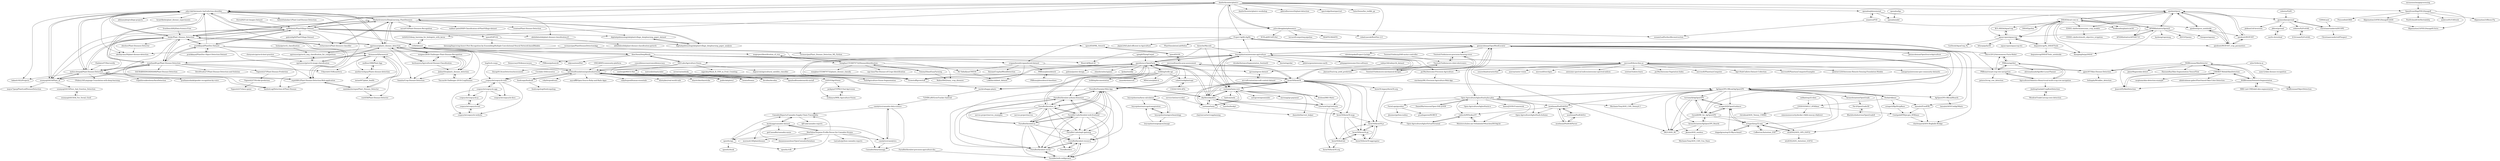 digraph G {
"danforthcenter/plantcv" -> "p2irc/deepplantphenomics"
"danforthcenter/plantcv" -> "danforthcenter/plantcv-workshop"
"danforthcenter/plantcv" -> "totti0223/deep_learning_for_biologists_with_keras"
"danforthcenter/plantcv" -> "Project-AgML/AgML"
"danforthcenter/plantcv" -> "OpenDroneMap/FIELDimageR"
"danforthcenter/plantcv" -> "robail-yasrab/RootNav-2.0"
"danforthcenter/plantcv" -> "johri-lab/Automatic-leaf-infection-identifier"
"danforthcenter/plantcv" -> "MarkoArsenovic/DeepLearning_PlantDiseases"
"danforthcenter/plantcv" -> "openalea/phenomenal"
"danforthcenter/plantcv" -> "drolsen/DRO-Matic" ["e"=1]
"danforthcenter/plantcv" -> "gabrielburnworth/plant-detection"
"danforthcenter/plantcv" -> "spMohanty/PlantVillage-Dataset"
"danforthcenter/plantcv" -> "spectralpython/spectral" ["e"=1]
"danforthcenter/plantcv" -> "GatorSense/hsi_toolkit_py" ["e"=1]
"danforthcenter/plantcv" -> "ajwdewit/pcse"
"publiclab/plots2" -> "openfoodfoundation/openfoodnetwork" ["e"=1]
"FarmBot/Farmbot-Web-App" -> "FarmBot/farmbot-arduino-firmware"
"FarmBot/Farmbot-Web-App" -> "FarmBot/farmbot_os"
"FarmBot/Farmbot-Web-App" -> "FarmBot-Labs/farmbot-web-frontend"
"FarmBot/Farmbot-Web-App" -> "FarmBot/farmbot-js"
"FarmBot/Farmbot-Web-App" -> "FarmBot-Labs/mqtt-gateway"
"FarmBot/Farmbot-Web-App" -> "openfarmcc/OpenFarm"
"FarmBot/Farmbot-Web-App" -> "FarmBot/farmbot-serial"
"FarmBot/Farmbot-Web-App" -> "FarmBot/farmbot-resource"
"FarmBot/farmbot_os" -> "FarmBot/farmbot-arduino-firmware"
"FarmBot/farmbot_os" -> "FarmBot/Farmbot-Web-App"
"FarmBot/farmbot_os" -> "FarmBot/farmbot-js"
"FarmBot/farmbot_os" -> "FarmBot-Labs/farmbot-web-frontend"
"FarmBot/farmbot_os" -> "FarmBot-Labs/mqtt-gateway"
"FarmBot/farmbot_os" -> "openfarmcc/OpenFarm"
"FarmBot/farmbot_os" -> "nerves-project/nerves_examples" ["e"=1]
"FarmBot/farmbot_os" -> "FarmBot/farmbot-serial"
"FarmBot/farmbot_os" -> "FarmBot/farmbot-resource"
"FarmBot/farmbot_os" -> "nerves-project/nerves" ["e"=1]
"treflehq/trefle-api" -> "treflehq/documentation"
"treflehq/trefle-api" -> "zmasek/shamrock"
"treflehq/trefle-api" -> "sckott/usdaplantsapi"
"treflehq/trefle-api" -> "morkro/happy-plants"
"treflehq/trefle-api" -> "openfarmcc/OpenFarm"
"treflehq/trefle-api" -> "MDeLuise/plant-it" ["e"=1]
"treflehq/trefle-api" -> "Growstuff/growstuff"
"CHEREF-Mehdi/SkinDetection" -> "Jeanvit/PySkinDetection"
"CHEREF-Mehdi/SkinDetection" -> "WillBrennan/SemanticSegmentation"
"CHEREF-Mehdi/SkinDetection" -> "WillBrennan/SkinDetector"
"CHEREF-Mehdi/SkinDetection" -> "mrgloom/skin-detection-example"
"CHEREF-Mehdi/SkinDetection" -> "abdelrahman-gaber/Pixel-based-Skin-Color-Detection"
"micasense/imageprocessing" -> "OpenDroneMap/FIELDimageR" ["e"=1]
"ONEARMY/community-platform" -> "openfoodfoundation/openfoodnetwork" ["e"=1]
"johri-lab/Automatic-leaf-infection-identifier" -> "imskr/Plant_Disease_Detection"
"johri-lab/Automatic-leaf-infection-identifier" -> "MarkoArsenovic/DeepLearning_PlantDiseases"
"johri-lab/Automatic-leaf-infection-identifier" -> "manthan89-py/Plant-Disease-Detection"
"johri-lab/Automatic-leaf-infection-identifier" -> "mehra-deepak/Plant-Disease-Detection"
"johri-lab/Automatic-leaf-infection-identifier" -> "soumyajit4419/Plant_AI"
"johri-lab/Automatic-leaf-infection-identifier" -> "spytensor/plants_disease_detection"
"johri-lab/Automatic-leaf-infection-identifier" -> "viritaromero/Plant-diseases-classifier"
"johri-lab/Automatic-leaf-infection-identifier" -> "Aakash1822/Projects"
"johri-lab/Automatic-leaf-infection-identifier" -> "spMohanty/PlantVillage-Dataset"
"johri-lab/Automatic-leaf-infection-identifier" -> "abhinavjdwij/college-projects"
"johri-lab/Automatic-leaf-infection-identifier" -> "IsraelAbebe/plant_disease_experiments"
"johri-lab/Automatic-leaf-infection-identifier" -> "arpit0891/Plant-Disease-Detection-Web-application"
"johri-lab/Automatic-leaf-infection-identifier" -> "akshayrana30/plant-disease-detection"
"johri-lab/Automatic-leaf-infection-identifier" -> "abdullahselek/plant-disease-classification-tf"
"johri-lab/Automatic-leaf-infection-identifier" -> "AshishSalaskar1/Plant-Leaf-Disease-Detection"
"frontbenchHQ/Data-Science-Free" -> "imskr/Plant_Disease_Detection" ["e"=1]
"FarmBot/farmbot-arduino-firmware" -> "FarmBot/farmbot_os"
"FarmBot/farmbot-arduino-firmware" -> "FarmBot/Farmbot-Web-App"
"FarmBot/farmbot-arduino-firmware" -> "FarmBot/farmbot-js"
"FarmBot/farmbot-arduino-firmware" -> "FarmBot-Labs/farmbot-web-frontend"
"FarmBot/farmbot-arduino-firmware" -> "FarmBot-Labs/mqtt-gateway"
"FarmBot/farmbot-arduino-firmware" -> "FarmBot/farmbot-serial"
"FarmBot/farmbot-arduino-firmware" -> "FarmBot/farmbot-resource"
"Stefal/rtkbase" -> "GNSSOEM/ELT_RTKBase" ["e"=1]
"Stefal/rtkbase" -> "eringerli/RpiNtripBase" ["e"=1]
"Stefal/rtkbase" -> "AgOpenGPS-Official/AgOpenGPS" ["e"=1]
"Stefal/rtkbase" -> "lansalot/FreeRTK" ["e"=1]
"usetania/tania-core" -> "farmOS/farmOS"
"usetania/tania-core" -> "ekylibre/ekylibre"
"usetania/tania-core" -> "usetania/tania"
"usetania/tania-core" -> "brycejohnston/awesome-agriculture"
"usetania/tania-core" -> "LiteFarmOrg/LiteFarm"
"usetania/tania-core" -> "autogrow/openminder" ["e"=1]
"usetania/tania-core" -> "openfarmcc/OpenFarm"
"usetania/tania-core" -> "damwhit/harvest_helper"
"usetania/tania-core" -> "imrenagi/go-payment" ["e"=1]
"usetania/tania-core" -> "drolsen/DRO-Matic" ["e"=1]
"usetania/tania-core" -> "kadcom/mda" ["e"=1]
"usetania/tania-core" -> "brycejohnston/farm-calculators"
"farmOS/farmOS" -> "usetania/tania-core"
"farmOS/farmOS" -> "brycejohnston/awesome-agriculture"
"farmOS/farmOS" -> "farmOS/field-kit"
"farmOS/farmOS" -> "ekylibre/ekylibre"
"farmOS/farmOS" -> "farmOS-legacy/farmOS.org"
"farmOS/farmOS" -> "farmOS/farmOS.py"
"farmOS/farmOS" -> "openfarmcc/OpenFarm"
"farmOS/farmOS" -> "LiteFarmOrg/LiteFarm"
"farmOS/farmOS" -> "geezacoleman/OpenWeedLocator"
"farmOS/farmOS" -> "openfoodfoundation/openfoodnetwork"
"farmOS/farmOS" -> "usetania/tania"
"farmOS/farmOS" -> "farmOS/farmOS-map"
"farmOS/farmOS" -> "farmOS/farmOS.js"
"farmOS/farmOS" -> "FarmBot/Farmbot-Web-App"
"farmOS/farmOS" -> "AgOpenGPS-Official/AgOpenGPS"
"CliMA/Land" -> "Christiaanvandertol/SCOPE"
"openfarmcc/OpenFarm" -> "Growstuff/growstuff"
"openfarmcc/OpenFarm" -> "brycejohnston/awesome-agriculture"
"openfarmcc/OpenFarm" -> "FarmBot/Farmbot-Web-App"
"openfarmcc/OpenFarm" -> "ekylibre/ekylibre"
"openfarmcc/OpenFarm" -> "farmOS/farmOS"
"openfarmcc/OpenFarm" -> "FarmBot/farmbot_os"
"openfarmcc/OpenFarm" -> "openfoodfoundation/openfoodnetwork"
"openfarmcc/OpenFarm" -> "usetania/tania-core"
"openfarmcc/OpenFarm" -> "morkro/happy-plants"
"openfarmcc/OpenFarm" -> "treflehq/trefle-api"
"openfarmcc/OpenFarm" -> "sckott/usdaplantsapi"
"openfarmcc/OpenFarm" -> "palxiao/poster-design" ["e"=1]
"openfarmcc/OpenFarm" -> "eliasdorneles/upiano" ["e"=1]
"openfarmcc/OpenFarm" -> "FarmBot/farmbot-arduino-firmware"
"openfarmcc/OpenFarm" -> "ljinkai/weekly" ["e"=1]
"chenyuntc/pytorch-best-practice" -> "spytensor/pytorch-image-classification" ["e"=1]
"ajwdewit/pcse" -> "ajwdewit/pcse_notebooks"
"ajwdewit/pcse" -> "ajwdewit/WOFOST_crop_parameters"
"ajwdewit/pcse" -> "ajwdewit/WOFOST"
"ajwdewit/pcse" -> "DSSAT/dssat-csm-os"
"ajwdewit/pcse" -> "APSIMInitiative/ApsimX"
"ajwdewit/pcse" -> "EDSEL-skoltech/awesome_crop_models"
"ajwdewit/pcse" -> "jgomezdans/prosail"
"ajwdewit/pcse" -> "aquacropos/aquacrop"
"brycejohnston/awesome-agriculture" -> "usetania/tania-core"
"brycejohnston/awesome-agriculture" -> "farmOS/farmOS"
"brycejohnston/awesome-agriculture" -> "openfarmcc/OpenFarm"
"brycejohnston/awesome-agriculture" -> "ekylibre/ekylibre"
"brycejohnston/awesome-agriculture" -> "geezacoleman/OpenWeedLocator"
"brycejohnston/awesome-agriculture" -> "microsoft/farmvibes-ai"
"brycejohnston/awesome-agriculture" -> "Project-AgML/AgML"
"brycejohnston/awesome-agriculture" -> "Growstuff/growstuff"
"brycejohnston/awesome-agriculture" -> "chrieke/InstanceSegmentation_Sentinel2" ["e"=1]
"brycejohnston/awesome-agriculture" -> "px39n/Awesome-Precision-Agriculture"
"brycejohnston/awesome-agriculture" -> "kwstat/agridat"
"brycejohnston/awesome-agriculture" -> "philsturgeon/awesome-earth" ["e"=1]
"brycejohnston/awesome-agriculture" -> "johnjago/awesome-free-software" ["e"=1]
"brycejohnston/awesome-agriculture" -> "SHI-Labs/Agriculture-Vision"
"brycejohnston/awesome-agriculture" -> "JiaxuanYou/crop_yield_prediction" ["e"=1]
"abdullahselek/plant-disease-classification-tf" -> "abdullahselek/plant-disease-classification-pytorch"
"xungeer29/AI-Challenger-Plant-Disease-Recognition" -> "spytensor/plants_disease_detection"
"xungeer29/AI-Challenger-Plant-Disease-Recognition" -> "bochuanwu/Agricultural-Disease-Classification"
"xungeer29/AI-Challenger-Plant-Disease-Recognition" -> "JinbaoSite/plants_disease_detection"
"xungeer29/AI-Challenger-Plant-Disease-Recognition" -> "foamliu/Crop-Disease-Detection"
"spytensor/plants_disease_detection" -> "xungeer29/AI-Challenger-Plant-Disease-Recognition"
"spytensor/plants_disease_detection" -> "bochuanwu/Agricultural-Disease-Classification"
"spytensor/plants_disease_detection" -> "JinbaoSite/plants_disease_detection"
"spytensor/plants_disease_detection" -> "foamliu/Crop-Disease-Detection"
"spytensor/plants_disease_detection" -> "spytensor/pytorch-image-classification"
"spytensor/plants_disease_detection" -> "MarkoArsenovic/DeepLearning_PlantDiseases"
"spytensor/plants_disease_detection" -> "johri-lab/Automatic-leaf-infection-identifier"
"spytensor/plants_disease_detection" -> "Tmcsn/AI-Challenger-2018-CropDisease"
"spytensor/plants_disease_detection" -> "imskr/Plant_Disease_Detection"
"spytensor/plants_disease_detection" -> "wanghao15536870732/DiseaseIdentification"
"spytensor/plants_disease_detection" -> "spytensor/pytorch_img_classification_for_competition"
"spytensor/plants_disease_detection" -> "magicpwz/Identification_of_rice"
"xpwu95/IP102" -> "hieuung/Improving-Insect-Pest-Recognition-by-EnsemblingMultiple-Convolutional-Neural-Network-basedModels"
"xpwu95/IP102" -> "xpwu95/SPBL_Pytorch"
"obeshor/Plant-Diseases-Detector" -> "akshayrana30/plant-disease-detection"
"xpwu95/SPBL_Pytorch" -> "xpwu95/LDL"
"microsoft/nestle-acne-assessment" -> "xpwu95/LDL"
"microsoft/nestle-acne-assessment" -> "gjain307/Skin-Disease-Detection"
"microsoft/nestle-acne-assessment" -> "Dacapi91/AcneDetectionAssessment"
"MaxValue/Terpene-Profile-Parser-for-Cannabis-Strains" -> "kushyapp/cannabis-dataset"
"MaxValue/Terpene-Profile-Parser-for-Cannabis-Strains" -> "CannabisReports/Cannabis-Supply-Chain-Traceability"
"MaxValue/Terpene-Profile-Parser-for-Cannabis-Strains" -> "openthc/vdb"
"MaxValue/Terpene-Profile-Parser-for-Cannabis-Strains" -> "cannlytics/cannlytics"
"MaxValue/Terpene-Profile-Parser-for-Cannabis-Strains" -> "CannabisData/cannapy"
"MaxValue/Terpene-Profile-Parser-for-Cannabis-Strains" -> "LasLabs/python-cannabis-reports"
"MaxValue/Terpene-Profile-Parser-for-Cannabis-Strains" -> "morenoh149/plantdisease"
"MaxValue/Terpene-Profile-Parser-for-Cannabis-Strains" -> "danammeansbear/OpenCannabisDatabase"
"MaxValue/Terpene-Profile-Parser-for-Cannabis-Strains" -> "openthc/api"
"mhw32/derm-ai" -> "gjain307/Skin-Disease-Detection"
"mhw32/derm-ai" -> "aum12/skin-disease-recognition"
"kushyapp/cannabis-dataset" -> "CannabisReports/Cannabis-Supply-Chain-Traceability"
"kushyapp/cannabis-dataset" -> "MaxValue/Terpene-Profile-Parser-for-Cannabis-Strains"
"kushyapp/cannabis-dataset" -> "openthc/api"
"kushyapp/cannabis-dataset" -> "morenoh149/plantdisease"
"kushyapp/cannabis-dataset" -> "danammeansbear/OpenCannabisDatabase"
"kushyapp/cannabis-dataset" -> "cannlytics/cannlytics"
"kushyapp/cannabis-dataset" -> "getCannaBiz/cannabiz-menu"
"torriem/QtAgOpenGPS" -> "eringerli/QtOpenGuidance"
"torriem/QtAgOpenGPS" -> "GormR/HW_for_AgOpenGPS"
"torriem/QtAgOpenGPS" -> "SK21/AOG_RC"
"torriem/QtAgOpenGPS" -> "jkonno/AOG_wasless"
"seven1m/onebody" -> "Growstuff/growstuff" ["e"=1]
"openthc/api" -> "CannabisReports/Cannabis-Supply-Chain-Traceability"
"openthc/api" -> "openthc/bunk"
"openthc/api" -> "openthc/vdb"
"USDA/USDA-APIs" -> "sckott/usdaplantsapi"
"farmOS/farmOS-map" -> "farmOS/farmOS.py"
"farmOS/farmOS-map" -> "farmOS/farmOS-aggregator"
"farmOS/farmOS-map" -> "farmOS/farmOS.js"
"vermasrijan/PlantDiseaseDetectionApp" -> "vermasrijan/Plant_Disease_Detection_ML_Python"
"vermasrijan/PlantDiseaseDetectionApp" -> "akshayrana30/plant-disease-detection"
"Jeanvit/PySkinDetection" -> "CHEREF-Mehdi/SkinDetection"
"JinbaoSite/plants_disease_detection" -> "Tmcsn/AI-Challenger-2018-CropDisease"
"JinbaoSite/plants_disease_detection" -> "xungeer29/AI-Challenger-Plant-Disease-Recognition"
"JinbaoSite/plants_disease_detection" -> "foamliu/Crop-Disease-Detection"
"foodcoops/foodsoft" -> "openfoodfoundation/openfoodnetwork"
"foodcoops/foodsoft" -> "foodcoopshop/foodcoopshop"
"ajwdewit/pcse_notebooks" -> "ajwdewit/pcse"
"ajwdewit/pcse_notebooks" -> "ajwdewit/WOFOST_crop_parameters"
"ajwdewit/pcse_notebooks" -> "ajwdewit/WOFOST"
"totti0223/deep_learning_for_biologists_with_keras" -> "cwfid/dataset"
"FarmBot/farmbot-precision-agriculture-dss" -> "FarmBot/wifi-configurator"
"spytensor/pytorch-image-classification" -> "spytensor/pytorch_img_classification_for_competition"
"spytensor/pytorch-image-classification" -> "spytensor/plants_disease_detection"
"viritaromero/Plant-diseases-classifier" -> "MarkoArsenovic/DeepLearning_PlantDiseases"
"Coffeetrac/Autosteer_ESP" -> "eringerli/esp32-aog"
"bochuanwu/Agricultural-Disease-Classification" -> "xungeer29/AI-Challenger-Plant-Disease-Recognition"
"bochuanwu/Agricultural-Disease-Classification" -> "spytensor/plants_disease_detection"
"bochuanwu/Agricultural-Disease-Classification" -> "JinbaoSite/plants_disease_detection"
"xpwu95/LDL" -> "xpwu95/SPBL_Pytorch"
"xpwu95/LDL" -> "microsoft/nestle-acne-assessment"
"APSIMInitiative/APSIM710" -> "APSIMInitiative/ApsimX"
"doppelgrau/esp32-f9p-io-board" -> "eringerli/esp32-aog"
"doppelgrau/esp32-f9p-io-board" -> "eringerli/QtOpenGuidance"
"eringerli/QtOpenGuidance" -> "eringerli/esp32-aog"
"eringerli/QtOpenGuidance" -> "torriem/QtAgOpenGPS"
"eringerli/QtOpenGuidance" -> "GormR/HW_for_AgOpenGPS"
"openalea/phenomenal" -> "openalea/adel"
"openalea/phenomenal" -> "fredboudon/plantscan3d"
"openalea/phenomenal" -> "iziamtso/P3D"
"eringerli/esp32-aog" -> "eringerli/QtOpenGuidance"
"eringerli/esp32-aog" -> "mtz8302/AOG_GPS_ESP32"
"eringerli/esp32-aog" -> "Coffeetrac/Autosteer_ESP"
"eringerli/esp32-aog" -> "doppelgrau/esp32-f9p-io-board"
"eringerli/RpiNtripBase" -> "CentipedeRTK/pi-gen_RTKbase"
"farmerbriantee/OpenGrade" -> "Pat-I/OpenGrade3D"
"Tmcsn/AI-Challenger-2018-CropDisease" -> "JinbaoSite/plants_disease_detection"
"farmOS/farmOS.py" -> "farmOS/farmOS.js"
"farmOS/farmOS.py" -> "farmOS/farmOS-aggregator"
"farmOS/farmOS.py" -> "farmOS/field-kit"
"farmOS/farmOS.js" -> "farmOS/farmOS.py"
"farmOS/farmOS.js" -> "farmOS/farmOS-aggregator"
"farmOS/farmOS-aggregator" -> "farmOS/farmOS.py"
"farmOS/farmOS-aggregator" -> "farmOS/farmOS.js"
"lxztju/pytorch_classification" -> "spytensor/pytorch_img_classification_for_competition" ["e"=1]
"mehra-deepak/Plant-Disease-Detection" -> "arpit0891/Plant-Disease-Detection-Web-application"
"mehra-deepak/Plant-Disease-Detection" -> "johri-lab/Automatic-leaf-infection-identifier"
"mehra-deepak/Plant-Disease-Detection" -> "imskr/Plant_Disease_Detection"
"mehra-deepak/Plant-Disease-Detection" -> "manthan89-py/Plant-Disease-Detection"
"mehra-deepak/Plant-Disease-Detection" -> "prathamsolanki/gender-recognition-by-voice" ["e"=1]
"mehra-deepak/Plant-Disease-Detection" -> "soumyajit4419/Plant_AI"
"mehra-deepak/Plant-Disease-Detection" -> "OValery16/Language-Translation-with-deep-learning-" ["e"=1]
"mehra-deepak/Plant-Disease-Detection" -> "tripathivenkteshwar/faceDetection" ["e"=1]
"mehra-deepak/Plant-Disease-Detection" -> "Aakash1822/Projects"
"inaturalist/inaturalist" -> "Growstuff/growstuff" ["e"=1]
"Gladiator07/Harvestify" -> "mehra-deepak/Plant-Disease-Detection" ["e"=1]
"loomio/loomio" -> "openfoodfoundation/openfoodnetwork" ["e"=1]
"ekylibre/ekylibre" -> "usetania/tania-core"
"ekylibre/ekylibre" -> "farmOS/farmOS"
"ekylibre/ekylibre" -> "LiteFarmOrg/LiteFarm"
"ekylibre/ekylibre" -> "usetania/tania"
"ekylibre/ekylibre" -> "openfarmcc/OpenFarm"
"ekylibre/ekylibre" -> "brycejohnston/awesome-agriculture"
"ekylibre/ekylibre" -> "huerlisi/bookyt" ["e"=1]
"ekylibre/ekylibre" -> "farmOS/farmOS-map"
"ekylibre/ekylibre" -> "openfoodfoundation/openfoodnetwork"
"SHI-Labs/Agriculture-Vision" -> "dapsavoie/agricultural_satellite_classifier"
"SHI-Labs/Agriculture-Vision" -> "samleoqh/MSCG-Net"
"SHI-Labs/Agriculture-Vision" -> "LAOS-Y/AgriVision"
"SHI-Labs/Agriculture-Vision" -> "mjjackey/Mask_R_CNN_in_Fruit_Counting"
"SHI-Labs/Agriculture-Vision" -> "AlexOlsen/DeepWeeds"
"imskr/Plant_Disease_Detection" -> "johri-lab/Automatic-leaf-infection-identifier"
"imskr/Plant_Disease_Detection" -> "manthan89-py/Plant-Disease-Detection"
"imskr/Plant_Disease_Detection" -> "arpit0891/Plant-Disease-Detection-Web-application"
"imskr/Plant_Disease_Detection" -> "MarkoArsenovic/DeepLearning_PlantDiseases"
"imskr/Plant_Disease_Detection" -> "mehra-deepak/Plant-Disease-Detection"
"imskr/Plant_Disease_Detection" -> "pratikkayal/PlantDoc-Dataset"
"imskr/Plant_Disease_Detection" -> "spMohanty/PlantVillage-Dataset"
"imskr/Plant_Disease_Detection" -> "spytensor/plants_disease_detection"
"imskr/Plant_Disease_Detection" -> "kashish-ag/Detection-of-Plant-Disease"
"imskr/Plant_Disease_Detection" -> "akshayrana30/plant-disease-detection"
"imskr/Plant_Disease_Detection" -> "viritaromero/Plant-diseases-classifier"
"imskr/Plant_Disease_Detection" -> "soumyajit4419/Plant_AI"
"imskr/Plant_Disease_Detection" -> "obeshor/Plant-Diseases-Detector"
"arpit0891/Plant-Disease-Detection-Web-application" -> "mehra-deepak/Plant-Disease-Detection"
"arpit0891/Plant-Disease-Detection-Web-application" -> "imskr/Plant_Disease_Detection"
"arpit0891/Plant-Disease-Detection-Web-application" -> "nandakishormpai/Plant_Disease_Detector"
"arpit0891/Plant-Disease-Detection-Web-application" -> "kashish-ag/Detection-of-Plant-Disease"
"LiteFarmOrg/LiteFarm" -> "farmOS/farmOS-map"
"LiteFarmOrg/LiteFarm" -> "ekylibre/ekylibre"
"LiteFarmOrg/LiteFarm" -> "farmOS/farmOS.org"
"OpenDroneMap/FIELDimageR" -> "filipematias23/FIELDimageR-QGIS"
"OpenDroneMap/FIELDimageR" -> "PaulSchmidtGit/Heritability"
"OpenDroneMap/FIELDimageR" -> "andersst91/UAStools"
"OpenDroneMap/FIELDimageR" -> "filipematias23/Bison-Fly"
"OpenDroneMap/FIELDimageR" -> "filipematias23/FIELDimageR.Extra"
"OpenDroneMap/FIELDimageR" -> "Poissonfish/GRID"
"pratikkayal/PlantDoc-Dataset" -> "pratikkayal/PlantDoc-Object-Detection-Dataset"
"pratikkayal/PlantDoc-Dataset" -> "manthan89-py/Plant-Disease-Detection"
"pratikkayal/PlantDoc-Dataset" -> "kashish-ag/Detection-of-Plant-Disease"
"pratikkayal/PlantDoc-Dataset" -> "spMohanty/PlantVillage-Dataset"
"pratikkayal/PlantDoc-Dataset" -> "imskr/Plant_Disease_Detection"
"pratikkayal/PlantDoc-Dataset" -> "farmassistX/farmassist"
"pratikkayal/PlantDoc-Dataset" -> "johri-lab/Automatic-leaf-infection-identifier"
"pratikkayal/PlantDoc-Dataset" -> "AlexOlsen/DeepWeeds"
"wanghao15536870732/DiseaseIdentification" -> "xqs-time/The-Disease-of-Crops-Identification"
"wanghao15536870732/DiseaseIdentification" -> "Walter0002/easy_crop_diseases"
"wanghao15536870732/DiseaseIdentification" -> "magicpwz/Identification_of_rice"
"wanghao15536870732/DiseaseIdentification" -> "wanghao15536870732/plants_disease_classify"
"wanghao15536870732/DiseaseIdentification" -> "TommyZihao/EasyFarming"
"pratikkayal/PlantDoc-Object-Detection-Dataset" -> "pratikkayal/PlantDoc-Dataset"
"iziamtso/P3D" -> "oceam/LeafSurfaceReconstruction"
"iziamtso/P3D" -> "openalea/phenomenal"
"iziamtso/P3D" -> "fredboudon/plantscan3d"
"Dhruv2012/Autonomous-Farm-Robot" -> "PRBonn/agribot"
"PRBonn/visual-crop-row-navigation" -> "Agricultural-Robotics-Bonn/visual-multi-crop-row-navigation"
"PRBonn/visual-crop-row-navigation" -> "PRBonn/agribot"
"PRBonn/visual-crop-row-navigation" -> "Dhruv2012/Autonomous-Farm-Robot"
"PRBonn/visual-crop-row-navigation" -> "petern3/crop_row_detection"
"PRBonn/agribot" -> "PRBonn/visual-crop-row-navigation"
"PRBonn/agribot" -> "Agricultural-Robotics-Bonn/visual-multi-crop-row-navigation"
"PRBonn/agribot" -> "Dhruv2012/Autonomous-Farm-Robot"
"PRBonn/agribot" -> "alirezaahmadi/AgriBot-Local-Planner" ["e"=1]
"TommyZihao/EasyFarming" -> "wanghao15536870732/DiseaseIdentification"
"TommyZihao/EasyFarming" -> "Walter0002/easy_crop_diseases"
"moehman/PoolEditDist" -> "moehman/PoolEditSrc"
"moehman/PoolEditDist" -> "moehman/PoolEditParser"
"moehman/PoolEditDist" -> "raibisch/M5IsobusVT"
"moehman/PoolEditDist" -> "Open-Agriculture/AgIsoStack-Arduino"
"WillBrennan/SemanticSegmentation" -> "WillBrennan/SkinDetector"
"WillBrennan/SemanticSegmentation" -> "MRE-Lab-UMD/abd-skin-segmentation"
"WillBrennan/SemanticSegmentation" -> "CHEREF-Mehdi/SkinDetection"
"WillBrennan/SemanticSegmentation" -> "Jeanvit/PySkinDetection"
"WillBrennan/SemanticSegmentation" -> "WillBrennan/ObjectDetection"
"DSSAT/dssat-csm-os" -> "daquinterop/Py_DSSATTools"
"DSSAT/dssat-csm-os" -> "ajwdewit/pcse"
"DSSAT/dssat-csm-os" -> "XiaogangHe/pyDSSAT"
"DSSAT/dssat-csm-os" -> "APSIMInitiative/ApsimX"
"DSSAT/dssat-csm-os" -> "DSSAT/pythia"
"DSSAT/dssat-csm-os" -> "aquacropos/aquacrop"
"DSSAT/dssat-csm-os" -> "APSIMInitiative/APSIM710"
"DSSAT/dssat-csm-os" -> "KUL-RSDA/AquaCrop"
"DSSAT/dssat-csm-os" -> "ajwdewit/pcse_notebooks"
"DSSAT/dssat-csm-os" -> "ajwdewit/WOFOST_crop_parameters"
"DSSAT/dssat-csm-os" -> "EDSEL-skoltech/awesome_crop_models"
"cwfid/dataset" -> "inkyusa/weedNet"
"cwfid/dataset" -> "totti0223/deep_learning_for_biologists_with_keras"
"cwfid/dataset" -> "AlexOlsen/DeepWeeds"
"cwfid/dataset" -> "PRBonn/pybonirob"
"soumyajit4419/Plant_AI" -> "manthan89-py/Plant-Disease-Detection"
"soumyajit4419/Plant_AI" -> "johri-lab/Automatic-leaf-infection-identifier"
"soumyajit4419/Plant_AI" -> "mayur7garg/PlantLeafDiseaseDetection"
"soumyajit4419/Plant_AI" -> "soumyajit4419/Face_And_Emotion_Detection"
"soumyajit4419/Plant_AI" -> "mehra-deepak/Plant-Disease-Detection"
"samleoqh/MSCG-Net" -> "LAOS-Y/AgriVision"
"samleoqh/MSCG-Net" -> "th2l/Agriculture-Vision-Segmentation"
"LAOS-Y/AgriVision" -> "jackyjsy/CVPR21Chal-Agrivision"
"LAOS-Y/AgriVision" -> "wufanyou/WRL-Agriculture-Vision"
"gjain307/Skin-Disease-Detection" -> "microsoft/nestle-acne-assessment"
"gjain307/Skin-Disease-Detection" -> "bulingda/Wrinkles_detection"
"soumyajit4419/Face_And_Emotion_Detection" -> "soumyajit4419/AI_For_Social_Good"
"nebkat/esp32-xbee" -> "GNSSOEM/ELT_RTKBase" ["e"=1]
"soumyajit4419/AI_For_Social_Good" -> "soumyajit4419/Face_And_Emotion_Detection"
"spytensor/pytorch_img_classification_for_competition" -> "spytensor/pytorch-image-classification"
"MRE-Lab-UMD/abd-skin-segmentation" -> "WillBrennan/SemanticSegmentation"
"midhun1998/Plant-App" -> "anotherwebguy/Plants-disease-detection"
"mtz8302/AOG_GPS_ESP32" -> "eringerli/esp32-aog"
"mtz8302/AOG_GPS_ESP32" -> "mtz8302/AOG_Autosteer_ESP32"
"FarmBot/wifi-configurator" -> "FarmBot/farmbot-serial"
"FarmBot/wifi-configurator" -> "FarmBot/farmbot-resource"
"moehman/PoolEditSrc" -> "moehman/PoolEditParser"
"moehman/PoolEditSrc" -> "moehman/PoolEditDist"
"px39n/Awesome-Precision-Agriculture" -> "emclaniyi/ML-Precision-Agriculture-Web-App"
"ajwdewit/WOFOST" -> "ajwdewit/WOFOST_crop_parameters"
"ajwdewit/WOFOST" -> "ajwdewit/pcse"
"Pat-I/OpenGrade3D" -> "BlackAceIndustries/OpenGradeX"
"moehman/PoolEditParser" -> "moehman/PoolEditSrc"
"moehman/PoolEditParser" -> "moehman/PoolEditDist"
"CentipedeRTK/pi-gen_RTKbase" -> "charlesquick/AOG-Bogballe-Bridge"
"farmassistX/farmassist" -> "nandakishormpai/Plant_Disease_Detector"
"farmassistX/farmassist" -> "UtkarshA135/KisanSeva"
"farmassistX/farmassist" -> "manthan89-py/Plant-Disease-Detection"
"farmassistX/farmassist" -> "midhun1998/Plant-App"
"farmassistX/farmassist" -> "anotherwebguy/Plants-disease-detection"
"farmassistX/farmassist" -> "root458/Plant-Disease-Detector"
"kizniche/Mycodo" -> "openfarmcc/OpenFarm" ["e"=1]
"kizniche/Mycodo" -> "usetania/tania-core" ["e"=1]
"kizniche/Mycodo" -> "brycejohnston/awesome-agriculture" ["e"=1]
"APSIMInitiative/ApsimX" -> "APSIMInitiative/APSIM710"
"APSIMInitiative/ApsimX" -> "femiguez/apsimx"
"APSIMInitiative/ApsimX" -> "DSSAT/dssat-csm-os"
"APSIMInitiative/ApsimX" -> "ajwdewit/pcse"
"APSIMInitiative/ApsimX" -> "byzheng/rapsimng"
"APSIMInitiative/ApsimX" -> "XiaogangHe/pyDSSAT"
"APSIMInitiative/ApsimX" -> "aquacropos/aquacrop"
"APSIMInitiative/ApsimX" -> "RDCEP/psims"
"aircraftcontext/aircraft-context-dataset" -> "apronai/apron-dataset"
"consuldemocracy/consuldemocracy" -> "openfoodfoundation/openfoodnetwork" ["e"=1]
"Christiaanvandertol/SCOPE" -> "Christiaanvandertol/Fluspect"
"Christiaanvandertol/SCOPE" -> "jgomezdans/prosail"
"manthan89-py/Plant-Disease-Detection" -> "imskr/Plant_Disease_Detection"
"manthan89-py/Plant-Disease-Detection" -> "johri-lab/Automatic-leaf-infection-identifier"
"manthan89-py/Plant-Disease-Detection" -> "pratikkayal/PlantDoc-Dataset"
"manthan89-py/Plant-Disease-Detection" -> "mehra-deepak/Plant-Disease-Detection"
"manthan89-py/Plant-Disease-Detection" -> "kashish-ag/Detection-of-Plant-Disease"
"manthan89-py/Plant-Disease-Detection" -> "arpit0891/Plant-Disease-Detection-Web-application"
"manthan89-py/Plant-Disease-Detection" -> "soumyajit4419/Plant_AI"
"manthan89-py/Plant-Disease-Detection" -> "farmassistX/farmassist"
"manthan89-py/Plant-Disease-Detection" -> "DevilStudio27/Plant-Disease-Detection-and-Solution"
"manthan89-py/Plant-Disease-Detection" -> "Vignesh227/Plant-Disease-Prediction"
"manthan89-py/Plant-Disease-Detection" -> "UtkarshA135/KisanSeva"
"manthan89-py/Plant-Disease-Detection" -> "SAURABHSINGHDHAMI/Plant-Disease-Detection"
"geezacoleman/OpenWeedLocator" -> "AgOpenGPS-Official/AgOpenGPS"
"geezacoleman/OpenWeedLocator" -> "geezacoleman/OpenSourceAgriculture"
"geezacoleman/OpenWeedLocator" -> "Weed-AI/Weed-AI"
"geezacoleman/OpenWeedLocator" -> "Project-AgML/AgML"
"geezacoleman/OpenWeedLocator" -> "Open-Agriculture/AgIsoStack-plus-plus"
"geezacoleman/OpenWeedLocator" -> "SK21/AOG_RC"
"geezacoleman/OpenWeedLocator" -> "Twisted-Fields/acorn-precision-farming-rover"
"geezacoleman/OpenWeedLocator" -> "rahularepaka/Project-Cyclops"
"geezacoleman/OpenWeedLocator" -> "brycejohnston/awesome-agriculture"
"geezacoleman/OpenWeedLocator" -> "lansalot/FreeRTK"
"geezacoleman/OpenWeedLocator" -> "GormR/HW_for_AgOpenGPS"
"geezacoleman/OpenWeedLocator" -> "charlesquick/AOG-Bogballe-Bridge"
"geezacoleman/OpenWeedLocator" -> "Dhruv2012/Autonomous-Farm-Robot"
"geezacoleman/OpenWeedLocator" -> "PRBonn/visual-crop-row-navigation"
"geezacoleman/OpenWeedLocator" -> "AgOpenGPS-Official/Boards"
"cannlytics/cannlytics" -> "cannlytics/cannabis-data-science"
"cannlytics/cannlytics" -> "CannabisData/cannapy"
"DanielMartensson/Open-SAE-J1939" -> "Open-Agriculture/AgIsoStack-plus-plus" ["e"=1]
"Twisted-Fields/acorn-precision-farming-rover" -> "Twisted-Fields/acorn-robot-electronics"
"Twisted-Fields/acorn-precision-farming-rover" -> "Twisted-Fields/acorn-mechanical-designs"
"cannlytics/cannabis-data-science" -> "cannlytics/cannlytics"
"cannlytics/cannabis-data-science" -> "CannabisData/cannapy"
"cannlytics/cannabis-data-science" -> "CannabisReports/Cannabis-Supply-Chain-Traceability"
"daquinterop/Py_DSSATTools" -> "daquinterop/DSSATTools_notebooks"
"daquinterop/Py_DSSATTools" -> "aquacropos/aquacrop"
"daquinterop/Py_DSSATTools" -> "XiaogangHe/pyDSSAT"
"daquinterop/Py_DSSATTools" -> "DSSAT/dssat-csm-os"
"nandakishormpai/Plant_Disease_Detector" -> "root458/Plant-Disease-Detector"
"nandakishormpai/Plant_Disease_Detector" -> "arpit0891/Plant-Disease-Detection-Web-application"
"nandakishormpai/Plant_Disease_Detector" -> "farmassistX/farmassist"
"Twisted-Fields/acorn-robot-electronics" -> "Twisted-Fields/acorn-mechanical-designs"
"Twisted-Fields/acorn-robot-electronics" -> "Twisted-Fields/acorn-precision-farming-rover"
"Twisted-Fields/acorn-mechanical-designs" -> "Twisted-Fields/acorn-robot-electronics"
"Twisted-Fields/acorn-mechanical-designs" -> "Twisted-Fields/acorn-precision-farming-rover"
"anotherwebguy/Plants-disease-detection" -> "midhun1998/Plant-App"
"anotherwebguy/Plants-disease-detection" -> "imtan007/plant_health"
"Meisterschulen-am-Ostbahnhof-Munchen/ISOAgLib" -> "raibisch/M5IsobusVT"
"magicpwz/Identification_of_rice" -> "wanghao15536870732/DiseaseIdentification"
"aquacropos/aquacrop" -> "KUL-RSDA/AquaCrop"
"aquacropos/aquacrop" -> "daquinterop/Py_DSSATTools"
"aquacropos/aquacrop" -> "aquacropos/aquacrop-eto"
"aquacropos/aquacrop" -> "Carlitosh/AquaCrop_Py"
"aquacropos/aquacrop" -> "kthorp/pyfao56"
"WillBrennan/SkinDetector" -> "WillBrennan/SemanticSegmentation"
"WillBrennan/SkinDetector" -> "CHEREF-Mehdi/SkinDetection"
"WillBrennan/SkinDetector" -> "JamieMagee/skin-detect"
"WillBrennan/SkinDetector" -> "HasnainRaz/Skin-Segmentation-TensorFlow"
"WillBrennan/SkinDetector" -> "Jeanvit/PySkinDetection"
"WillBrennan/SkinDetector" -> "gjain307/Skin-Disease-Detection"
"GormR/HW_for_AgOpenGPS" -> "torriem/QtAgOpenGPS"
"GormR/HW_for_AgOpenGPS" -> "eringerli/esp32-aog"
"GormR/HW_for_AgOpenGPS" -> "eringerli/QtOpenGuidance"
"GormR/HW_for_AgOpenGPS" -> "SK21/AOG_RC"
"GormR/HW_for_AgOpenGPS" -> "mtz8302/AOG_GPS_ESP32"
"GormR/HW_for_AgOpenGPS" -> "farmerbriantee/AgOpenGPS_Boards"
"FarmBot/farmbot-serial" -> "FarmBot/farmbot-resource"
"FarmBot/farmbot-serial" -> "FarmBot/wifi-configurator"
"wufanyou/WRL-Agriculture-Vision" -> "jackyjsy/CVPR21Chal-Agrivision"
"FarmLogs/pysobus" -> "jboomer/python-isobus"
"FarmLogs/pysobus" -> "pvanhaperen/ISOBUS"
"EDSEL-skoltech/awesome_crop_models" -> "EDSEL-skoltech/multi_objective_irrigation"
"raileye3d/raileye3d_dataset" -> "apronai/apron-dataset"
"FarmBot/docs" -> "FarmBot/farmbot-resource"
"FarmBot/farmbot-resource" -> "FarmBot/farmbot-serial"
"FarmBot/farmbot-resource" -> "FarmBot/docs"
"FarmBot/farmbot-resource" -> "FarmBot/wifi-configurator"
"jackyjsy/CVPR21Chal-Agrivision" -> "wufanyou/WRL-Agriculture-Vision"
"FarmBot-Labs/farmbot-web-frontend" -> "FarmBot/farmbot-arduino-firmware"
"FarmBot-Labs/farmbot-web-frontend" -> "FarmBot/Farmbot-Web-App"
"FarmBot-Labs/farmbot-web-frontend" -> "FarmBot-Labs/mqtt-gateway"
"FarmBot-Labs/farmbot-web-frontend" -> "FarmBot/farmbot-resource"
"FarmBot-Labs/farmbot-web-frontend" -> "FarmBot/farmbot-serial"
"FarmBot-Labs/farmbot-web-frontend" -> "FarmBot/farmbot-js"
"FarmBot-Labs/farmbot-web-frontend" -> "FarmBot/farmbot_os"
"FarmBot-Labs/farmbot-web-frontend" -> "FarmBot/docs"
"FarmBot-Labs/farmbot-web-frontend" -> "FarmBot/wifi-configurator"
"jgomezdans/prosail" -> "robintw/PyProSAIL"
"jgomezdans/prosail" -> "Christiaanvandertol/SCOPE"
"jgomezdans/prosail" -> "jbferet/prosail"
"jgomezdans/prosail" -> "phikun/LAI-Inversion"
"JunfengGaolab/CropRowDetection" -> "WoodratTradeCo/crop-rows-detection"
"Project-AgML/AgML" -> "cropandweed/cropandweed-dataset"
"Project-AgML/AgML" -> "JiajiaLi04/Label-efficient-in-Agriculture"
"Project-AgML/AgML" -> "microsoft/farmvibes-ai"
"Project-AgML/AgML" -> "PlantSimulationLab/Helios"
"Project-AgML/AgML" -> "geezacoleman/OpenWeedLocator"
"WoodratTradeCo/crop-rows-detection" -> "JunfengGaolab/CropRowDetection"
"KUL-RSDA/AquaCrop" -> "aquacropos/aquacrop"
"Agricultural-Robotics-Bonn/visual-multi-crop-row-navigation" -> "PRBonn/visual-crop-row-navigation"
"Agricultural-Robotics-Bonn/visual-multi-crop-row-navigation" -> "JunfengGaolab/CropRowDetection"
"Agricultural-Robotics-Bonn/visual-multi-crop-row-navigation" -> "PRBonn/agribot"
"7LPdWcaW/GrowTracker-Android" -> "cannlytics/cannabis-data-science"
"farmOS-legacy/farmOS.org" -> "farmOS/farmOS.js"
"jbferet/prosail" -> "earth-chris/xleaf"
"brycejohnston/farm-calculators" -> "brycejohnston/evapotranspiration"
"brycejohnston/farm-calculators" -> "brycejohnston/agroclimatology"
"FarmBot/farmbot-js" -> "FarmBot/farmbot-arduino-firmware"
"FarmBot/farmbot-js" -> "FarmBot/farmbot-resource"
"FarmBot/farmbot-js" -> "FarmBot/farmbot-serial"
"FarmBot/farmbot-js" -> "FarmBot/Farmbot-Web-App"
"FarmBot/farmbot-js" -> "FarmBot-Labs/mqtt-gateway"
"FarmBot/farmbot-js" -> "FarmBot-Labs/farmbot-web-frontend"
"FarmBot/farmbot-js" -> "FarmBot/farmbot_os"
"FarmBot/farmbot-js" -> "FarmBot/wifi-configurator"
"BlackAceIndustries/OpenGradeX" -> "Pat-I/OpenGrade3D"
"openalea/lpy" -> "openalea/adel"
"jkonno/AOG_wasless" -> "MechanicTony/AOG_CAN_Uno_Nano"
"Cocolabs-SAS/cocorico" -> "coopcycle/coopcycle-web" ["e"=1]
"cropandweed/cropandweed-dataset" -> "Daraan/CropAndWeedDetection"
"cropandweed/cropandweed-dataset" -> "Mr-TalhaIlyas/CWD30"
"cropandweed/cropandweed-dataset" -> "apronai/apron-dataset"
"cropandweed/cropandweed-dataset" -> "LAR/lincolnbeet_dataset"
"cropandweed/cropandweed-dataset" -> "PRBonn/phenobench"
"microsoft/farmvibes-ai" -> "Project-AgML/AgML"
"microsoft/farmvibes-ai" -> "souravbhadra/raster4ml"
"microsoft/farmvibes-ai" -> "JiaxuanYou/crop_yield_prediction" ["e"=1]
"microsoft/farmvibes-ai" -> "brycejohnston/awesome-agriculture"
"microsoft/farmvibes-ai" -> "px39n/Awesome-Precision-Agriculture"
"microsoft/farmvibes-ai" -> "azavea/raster-vision" ["e"=1]
"microsoft/farmvibes-ai" -> "microsoft/torchgeo" ["e"=1]
"microsoft/farmvibes-ai" -> "awesome-spectral-indices/awesome-spectral-indices" ["e"=1]
"microsoft/farmvibes-ai" -> "sentinel-hub/eo-learn" ["e"=1]
"microsoft/farmvibes-ai" -> "px39n/Awesome-Vegetation-Index"
"microsoft/farmvibes-ai" -> "microsoft/PlanetaryComputer" ["e"=1]
"microsoft/farmvibes-ai" -> "Agri-Hub/Callisto-Dataset-Collection" ["e"=1]
"microsoft/farmvibes-ai" -> "microsoft/PlanetaryComputerExamples" ["e"=1]
"microsoft/farmvibes-ai" -> "Jack-bo1220/Awesome-Remote-Sensing-Foundation-Models" ["e"=1]
"microsoft/farmvibes-ai" -> "samapriya/awesome-gee-community-datasets" ["e"=1]
"brycejohnston/evapotranspiration" -> "brycejohnston/agroclimatology"
"digitalepidemiologylab/plantvillage_deeplearning_paper_analysis" -> "digitalepidemiologylab/plantvillage_deeplearning_paper_dataset"
"digitalepidemiologylab/plantvillage_deeplearning_paper_analysis" -> "MarkoArsenovic/DeepLearning_PlantDiseases"
"Growstuff/growstuff" -> "openfarmcc/OpenFarm"
"Growstuff/growstuff" -> "morkro/happy-plants"
"Growstuff/growstuff" -> "brycejohnston/awesome-agriculture"
"Twisted-Fields/rp2040-motor-controller" -> "Twisted-Fields/acorn-robot-electronics" ["e"=1]
"Open-Agriculture/AgIsoStack-plus-plus" -> "moehman/PoolEditDist"
"Open-Agriculture/AgIsoStack-plus-plus" -> "Open-Agriculture/AgIsoStack-rs"
"Open-Agriculture/AgIsoStack-plus-plus" -> "Open-Agriculture/AgIsoVirtualTerminal"
"Open-Agriculture/AgIsoStack-plus-plus" -> "raibisch/M5IsobusVT"
"Open-Agriculture/AgIsoStack-plus-plus" -> "Open-Agriculture/AgIsoStack-Arduino"
"Open-Agriculture/AgIsoStack-plus-plus" -> "DanielMartensson/Open-SAE-J1939" ["e"=1]
"Open-Agriculture/AgIsoStack-plus-plus" -> "AgOpenGPS-Official/AgOpenGPS"
"Open-Agriculture/AgIsoStack-plus-plus" -> "MechanicTony/AOG_CAN_Teensy4.1"
"Open-Agriculture/AgIsoStack-plus-plus" -> "FarmLogs/pysobus"
"Open-Agriculture/AgIsoStack-plus-plus" -> "geezacoleman/OpenWeedLocator"
"Open-Agriculture/AgIsoStack-plus-plus" -> "Meisterschulen-am-Ostbahnhof-Munchen/ISOAgLib"
"Open-Agriculture/AgIsoStack-plus-plus" -> "famez/J1939-Framework" ["e"=1]
"robintw/Py6S" -> "jgomezdans/prosail" ["e"=1]
"farmerbriantee/AgOpenGPS_Boards" -> "SK21/AOG_RC"
"farmerbriantee/AgOpenGPS_Boards" -> "GormR/HW_for_AgOpenGPS"
"farmerbriantee/AgOpenGPS_Boards" -> "jkonno/AOG_wasless"
"sckott/usdaplantsapi" -> "USDA/USDA-APIs"
"brycejohnston/agroclimatology" -> "brycejohnston/evapotranspiration"
"brycejohnston/agroclimatology" -> "brycejohnston/geojson2image"
"brycejohnston/agroclimatology" -> "brycejohnston/farm-calculators"
"Vignesh227/Stroke-prediction" -> "Vignesh227/chess-game"
"Vignesh227/Plant-Disease-Prediction" -> "Vignesh227/Stroke-prediction"
"FarmBot-Labs/mqtt-gateway" -> "FarmBot/farmbot-serial"
"FarmBot-Labs/mqtt-gateway" -> "FarmBot/farmbot-resource"
"FarmBot-Labs/mqtt-gateway" -> "FarmBot/wifi-configurator"
"CannabisReports/Cannabis-Supply-Chain-Traceability" -> "AJFunk/cannabis-reports"
"CannabisReports/Cannabis-Supply-Chain-Traceability" -> "kushyapp/cannabis-dataset"
"lansalot/FreeRTK" -> "charlesquick/AOG-Bogballe-Bridge"
"lansalot/FreeRTK" -> "CentipedeRTK/pi-gen_RTKbase"
"apronai/apron-dataset" -> "aircraftcontext/aircraft-context-dataset"
"decidim/decidim" -> "openfoodfoundation/openfoodnetwork" ["e"=1]
"openfoodfoundation/openfoodnetwork" -> "openfoodfoundation/ofn-install"
"openfoodfoundation/openfoodnetwork" -> "foodcoops/foodsoft"
"openfoodfoundation/openfoodnetwork" -> "rubyforgood/casa" ["e"=1]
"openfoodfoundation/openfoodnetwork" -> "asyraffff/Open-Source-Ruby-and-Rails-Apps" ["e"=1]
"openfoodfoundation/openfoodnetwork" -> "openfarmcc/OpenFarm"
"openfoodfoundation/openfoodnetwork" -> "rubyforgood/human-essentials" ["e"=1]
"openfoodfoundation/openfoodnetwork" -> "decidim/decidim" ["e"=1]
"openfoodfoundation/openfoodnetwork" -> "loomio/loomio" ["e"=1]
"openfoodfoundation/openfoodnetwork" -> "Growstuff/growstuff"
"openfoodfoundation/openfoodnetwork" -> "farmOS/farmOS"
"openfoodfoundation/openfoodnetwork" -> "ekylibre/ekylibre"
"openfoodfoundation/openfoodnetwork" -> "publiclab/plots2" ["e"=1]
"openfoodfoundation/openfoodnetwork" -> "eliotsykes/real-world-rails" ["e"=1]
"openfoodfoundation/openfoodnetwork" -> "coopcycle/coopcycle-web"
"openfoodfoundation/openfoodnetwork" -> "sharetribe/sharetribe" ["e"=1]
"Mr-TalhaIlyas/CWD30" -> "LAR/lincolnbeet_dataset"
"spMohanty/PlantVillage-Dataset" -> "MarkoArsenovic/DeepLearning_PlantDiseases"
"spMohanty/PlantVillage-Dataset" -> "pratikkayal/PlantDoc-Dataset"
"spMohanty/PlantVillage-Dataset" -> "imskr/Plant_Disease_Detection"
"spMohanty/PlantVillage-Dataset" -> "johri-lab/Automatic-leaf-infection-identifier"
"spMohanty/PlantVillage-Dataset" -> "digitalepidemiologylab/plantvillage_deeplearning_paper_analysis"
"spMohanty/PlantVillage-Dataset" -> "viritaromero/Plant-diseases-classifier"
"spMohanty/PlantVillage-Dataset" -> "mehra-deepak/Plant-Disease-Detection"
"spMohanty/PlantVillage-Dataset" -> "danforthcenter/plantcv"
"spMohanty/PlantVillage-Dataset" -> "manthan89-py/Plant-Disease-Detection"
"spMohanty/PlantVillage-Dataset" -> "digitalepidemiologylab/plantvillage_deeplearning_paper_dataset"
"spMohanty/PlantVillage-Dataset" -> "abdullahselek/plant-disease-classification-tf"
"spMohanty/PlantVillage-Dataset" -> "soumyajit4419/Plant_AI"
"spMohanty/PlantVillage-Dataset" -> "gabrieldgf4/PlantVillage-Dataset"
"spMohanty/PlantVillage-Dataset" -> "cwfid/dataset"
"spMohanty/PlantVillage-Dataset" -> "xpwu95/IP102"
"PRBonn/phenobench" -> "PRBonn/phenobench-baselines"
"PRBonn/phenobench-baselines" -> "PRBonn/phenobench"
"digitalepidemiologylab/plantvillage_deeplearning_paper_dataset" -> "digitalepidemiologylab/plantvillage_deeplearning_paper_analysis"
"earth-chris/xleaf" -> "jbferet/prosail"
"raibisch/M5IsobusVT" -> "Meisterschulen-am-Ostbahnhof-Munchen/ISOAgLib"
"raibisch/M5IsobusVT" -> "Open-Agriculture/AgIsoVirtualTerminal"
"EOA-team/PyProSAIL" -> "robintw/PyProSAIL"
"coopcycle/coopcycle-app" -> "coopcycle/coopcycle-web"
"coopcycle/coopcycle-app" -> "coopcycle/coopcycle-docs"
"coopcycle/coopcycle-app" -> "coopcycle/coopcycle-website"
"coopcycle/coopcycle-app" -> "coopcycle/coopcycle-bot"
"coopcycle/coopcycle-app" -> "coopcycle/coopcycle-js"
"AgOpenGPS-Official/AgOpenGPS" -> "GormR/HW_for_AgOpenGPS"
"AgOpenGPS-Official/AgOpenGPS" -> "geezacoleman/OpenWeedLocator"
"AgOpenGPS-Official/AgOpenGPS" -> "torriem/QtAgOpenGPS"
"AgOpenGPS-Official/AgOpenGPS" -> "Stefal/rtkbase" ["e"=1]
"AgOpenGPS-Official/AgOpenGPS" -> "Open-Agriculture/AgIsoStack-plus-plus"
"AgOpenGPS-Official/AgOpenGPS" -> "farmerbriantee/AgOpenGPS_Boards"
"AgOpenGPS-Official/AgOpenGPS" -> "mtz8302/AOG_GPS_ESP32"
"AgOpenGPS-Official/AgOpenGPS" -> "AgOpenGPS-Official/Boards"
"AgOpenGPS-Official/AgOpenGPS" -> "SK21/AOG_RC"
"AgOpenGPS-Official/AgOpenGPS" -> "eringerli/esp32-aog"
"AgOpenGPS-Official/AgOpenGPS" -> "MechanicTony/AOG_CAN_Teensy4.1"
"AgOpenGPS-Official/AgOpenGPS" -> "Coffeetrac/Autosteer_ESP"
"AgOpenGPS-Official/AgOpenGPS" -> "farmerbriantee/OpenGrade"
"AgOpenGPS-Official/AgOpenGPS" -> "eringerli/QtOpenGuidance"
"AgOpenGPS-Official/AgOpenGPS" -> "moehman/PoolEditDist"
"coopcycle/coopcycle-web" -> "coopcycle/coopcycle-app"
"coopcycle/coopcycle-web" -> "coopcycle/coopcycle-docs"
"coopcycle/coopcycle-web" -> "coopcycle/coopcycle-js"
"coopcycle/coopcycle-web" -> "coopcycle/coopcycle-website"
"Open-Agriculture/AgIsoVirtualTerminal" -> "raibisch/M5IsobusVT"
"GNSSOEM/ELT_RTKBase" -> "simeononsecurity/docker-rtklib-onocoy-rtkdirect"
"GNSSOEM/ELT_RTKBase" -> "chriskinal/AOG_Teensy_UM982"
"GNSSOEM/ELT_RTKBase" -> "CentipedeRTK/pi-gen_RTKbase"
"farmOS/field-kit" -> "farmOS/farmOS.py"
"farmOS/field-kit" -> "farmOS/farmOS.js"
"farmOS/field-kit" -> "farmOS/farmOS.org"
"AgOpenGPS-Official/Boards" -> "lansalot/AOGConfigOMatic"
"coopcycle/coopcycle-js" -> "coopcycle/coopcycle-bot"
"filipematias23/FIELDimageR-QGIS" -> "filipematias23/FIELDimageR.Extra"
"ajwdewit/WOFOST_crop_parameters" -> "ajwdewit/pcse_notebooks"
"ajwdewit/WOFOST_crop_parameters" -> "ajwdewit/pcse"
"ajwdewit/WOFOST_crop_parameters" -> "ajwdewit/WOFOST"
"robintw/PyProSAIL" -> "EOA-team/PyProSAIL"
"brycejohnston/geojson2image" -> "brycejohnston/evapotranspiration"
"coopcycle/coopcycle-bot" -> "coopcycle/coopcycle-js"
"coopcycle/coopcycle-bot" -> "coopcycle/coopcycle-website"
"AlexOlsen/DeepWeeds" -> "cwfid/dataset"
"AlexOlsen/DeepWeeds" -> "Weed-AI/Weed-AI"
"AlexOlsen/DeepWeeds" -> "Mr-TalhaIlyas/CWD30"
"AlexOlsen/DeepWeeds" -> "inkyusa/weedNet"
"AlexOlsen/DeepWeeds" -> "SHI-Labs/Agriculture-Vision"
"AlexOlsen/DeepWeeds" -> "cropandweed/cropandweed-dataset"
"AlexOlsen/DeepWeeds" -> "PRBonn/pybonirob"
"service-bot/servicebot" -> "usetania/tania" ["e"=1]
"morkro/happy-plants" -> "7LPdWcaW/GrowTracker-Android"
"p2irc/deepplantphenomics" -> "robail-yasrab/RootNav-2.0"
"p2irc/deepplantphenomics" -> "danforthcenter/plantcv"
"p2irc/deepplantphenomics" -> "oceam/LeafSurfaceReconstruction"
"p2irc/deepplantphenomics" -> "SCSLabISU/xPLNet"
"p2irc/deepplantphenomics" -> "terraref/computing-pipeline"
"p2irc/deepplantphenomics" -> "MIAPPE/MIAPPE"
"hng/tech-coops" -> "coopcycle/coopcycle-web" ["e"=1]
"hng/tech-coops" -> "openfoodfoundation/openfoodnetwork" ["e"=1]
"spieglt/FlyingCarpet" -> "openfarmcc/OpenFarm" ["e"=1]
"DemocracyOS/democracyos" -> "openfoodfoundation/openfoodnetwork" ["e"=1]
"MarkoArsenovic/DeepLearning_PlantDiseases" -> "viritaromero/Plant-diseases-classifier"
"MarkoArsenovic/DeepLearning_PlantDiseases" -> "johri-lab/Automatic-leaf-infection-identifier"
"MarkoArsenovic/DeepLearning_PlantDiseases" -> "digitalepidemiologylab/plantvillage_deeplearning_paper_analysis"
"MarkoArsenovic/DeepLearning_PlantDiseases" -> "spMohanty/PlantVillage-Dataset"
"MarkoArsenovic/DeepLearning_PlantDiseases" -> "imskr/Plant_Disease_Detection"
"MarkoArsenovic/DeepLearning_PlantDiseases" -> "saroz014/Plant-Diseases-Recognition"
"MarkoArsenovic/DeepLearning_PlantDiseases" -> "spytensor/plants_disease_detection"
"MarkoArsenovic/DeepLearning_PlantDiseases" -> "vaibhav-patel/SSIP-Classification-of-PlantVillage-dataset"
"MarkoArsenovic/DeepLearning_PlantDiseases" -> "cwfid/dataset"
"MarkoArsenovic/DeepLearning_PlantDiseases" -> "createai/Plant-Disease-Detection"
"MarkoArsenovic/DeepLearning_PlantDiseases" -> "p2irc/deepplantphenomics"
"MarkoArsenovic/DeepLearning_PlantDiseases" -> "digitalepidemiologylab/plantvillage_deeplearning_paper_dataset"
"Horea94/Fruit-Images-Dataset" -> "spMohanty/PlantVillage-Dataset" ["e"=1]
"usetania/tania" -> "usetania/tania-core"
"usetania/tania" -> "ekylibre/ekylibre"
"usetania/tania" -> "claytonrcarter/cropplanning"
"usetania/tania" -> "damwhit/harvest_helper"
"usetania/tania" -> "farmOS/farmOS"
"coopcycle/coopcycle-website" -> "coopcycle/coopcycle-bot"
"danforthcenter/plantcv" ["l"="42.588,25.975"]
"p2irc/deepplantphenomics" ["l"="42.56,26.004"]
"danforthcenter/plantcv-workshop" ["l"="42.615,25.98"]
"totti0223/deep_learning_for_biologists_with_keras" ["l"="42.615,25.954"]
"Project-AgML/AgML" ["l"="42.801,25.875"]
"OpenDroneMap/FIELDimageR" ["l"="42.608,25.894"]
"robail-yasrab/RootNav-2.0" ["l"="42.586,26.004"]
"johri-lab/Automatic-leaf-infection-identifier" ["l"="42.502,25.922"]
"MarkoArsenovic/DeepLearning_PlantDiseases" ["l"="42.51,25.962"]
"openalea/phenomenal" ["l"="42.618,26.026"]
"drolsen/DRO-Matic" ["l"="-14.04,-38.861", "c"=64]
"gabrielburnworth/plant-detection" ["l"="42.622,25.996"]
"spMohanty/PlantVillage-Dataset" ["l"="42.519,25.943"]
"spectralpython/spectral" ["l"="41.619,23.241", "c"=792]
"GatorSense/hsi_toolkit_py" ["l"="41.743,23.173", "c"=792]
"ajwdewit/pcse" ["l"="42.578,26.148"]
"publiclab/plots2" ["l"="8.24,-10.421", "c"=14]
"openfoodfoundation/openfoodnetwork" ["l"="43.018,25.919"]
"FarmBot/Farmbot-Web-App" ["l"="43.085,25.843"]
"FarmBot/farmbot-arduino-firmware" ["l"="43.114,25.846"]
"FarmBot/farmbot_os" ["l"="43.096,25.817"]
"FarmBot-Labs/farmbot-web-frontend" ["l"="43.126,25.815"]
"FarmBot/farmbot-js" ["l"="43.113,25.828"]
"FarmBot-Labs/mqtt-gateway" ["l"="43.133,25.84"]
"openfarmcc/OpenFarm" ["l"="43.026,25.854"]
"FarmBot/farmbot-serial" ["l"="43.123,25.833"]
"FarmBot/farmbot-resource" ["l"="43.131,25.826"]
"nerves-project/nerves_examples" ["l"="4.4,15.133", "c"=44]
"nerves-project/nerves" ["l"="4.626,14.95", "c"=44]
"treflehq/trefle-api" ["l"="43.045,25.82"]
"treflehq/documentation" ["l"="43.073,25.781"]
"zmasek/shamrock" ["l"="43.059,25.795"]
"sckott/usdaplantsapi" ["l"="43.036,25.794"]
"morkro/happy-plants" ["l"="43.082,25.878"]
"MDeLuise/plant-it" ["l"="12.51,-8.646", "c"=18]
"Growstuff/growstuff" ["l"="43.004,25.864"]
"CHEREF-Mehdi/SkinDetection" ["l"="42.099,26.173"]
"Jeanvit/PySkinDetection" ["l"="42.116,26.168"]
"WillBrennan/SemanticSegmentation" ["l"="42.095,26.15"]
"WillBrennan/SkinDetector" ["l"="42.129,26.152"]
"mrgloom/skin-detection-example" ["l"="42.091,26.2"]
"abdelrahman-gaber/Pixel-based-Skin-Color-Detection" ["l"="42.072,26.185"]
"micasense/imageprocessing" ["l"="60.65,9.681", "c"=636]
"ONEARMY/community-platform" ["l"="-11.449,16.977", "c"=978]
"imskr/Plant_Disease_Detection" ["l"="42.484,25.921"]
"manthan89-py/Plant-Disease-Detection" ["l"="42.466,25.898"]
"mehra-deepak/Plant-Disease-Detection" ["l"="42.491,25.903"]
"soumyajit4419/Plant_AI" ["l"="42.495,25.888"]
"spytensor/plants_disease_detection" ["l"="42.438,25.951"]
"viritaromero/Plant-diseases-classifier" ["l"="42.489,25.948"]
"Aakash1822/Projects" ["l"="42.513,25.891"]
"abhinavjdwij/college-projects" ["l"="42.53,25.88"]
"IsraelAbebe/plant_disease_experiments" ["l"="42.54,25.928"]
"arpit0891/Plant-Disease-Detection-Web-application" ["l"="42.474,25.884"]
"akshayrana30/plant-disease-detection" ["l"="42.508,25.877"]
"abdullahselek/plant-disease-classification-tf" ["l"="42.482,25.965"]
"AshishSalaskar1/Plant-Leaf-Disease-Detection" ["l"="42.542,25.915"]
"frontbenchHQ/Data-Science-Free" ["l"="47.76,27.847", "c"=89]
"Stefal/rtkbase" ["l"="58.222,11.189", "c"=506]
"GNSSOEM/ELT_RTKBase" ["l"="42.732,25.772"]
"eringerli/RpiNtripBase" ["l"="42.744,25.795"]
"AgOpenGPS-Official/AgOpenGPS" ["l"="42.886,25.769"]
"lansalot/FreeRTK" ["l"="42.801,25.804"]
"usetania/tania-core" ["l"="42.98,25.854"]
"farmOS/farmOS" ["l"="42.963,25.873"]
"ekylibre/ekylibre" ["l"="42.98,25.887"]
"usetania/tania" ["l"="43.004,25.891"]
"brycejohnston/awesome-agriculture" ["l"="42.92,25.864"]
"LiteFarmOrg/LiteFarm" ["l"="42.948,25.892"]
"autogrow/openminder" ["l"="-14.023,-38.832", "c"=64]
"damwhit/harvest_helper" ["l"="43.026,25.884"]
"imrenagi/go-payment" ["l"="-12.2,-29.361", "c"=337]
"kadcom/mda" ["l"="-12.244,-29.34", "c"=337]
"brycejohnston/farm-calculators" ["l"="42.985,25.806"]
"farmOS/field-kit" ["l"="42.936,25.92"]
"farmOS-legacy/farmOS.org" ["l"="42.974,25.921"]
"farmOS/farmOS.py" ["l"="42.947,25.911"]
"geezacoleman/OpenWeedLocator" ["l"="42.852,25.805"]
"farmOS/farmOS-map" ["l"="42.963,25.905"]
"farmOS/farmOS.js" ["l"="42.958,25.916"]
"CliMA/Land" ["l"="42.564,26.304"]
"Christiaanvandertol/SCOPE" ["l"="42.566,26.271"]
"palxiao/poster-design" ["l"="-3.297,-36.309", "c"=671]
"eliasdorneles/upiano" ["l"="43.7,19.229", "c"=1020]
"ljinkai/weekly" ["l"="45.524,-0.806", "c"=222]
"chenyuntc/pytorch-best-practice" ["l"="50.992,30.009", "c"=83]
"spytensor/pytorch-image-classification" ["l"="42.427,25.982"]
"ajwdewit/pcse_notebooks" ["l"="42.553,26.156"]
"ajwdewit/WOFOST_crop_parameters" ["l"="42.561,26.144"]
"ajwdewit/WOFOST" ["l"="42.561,26.13"]
"DSSAT/dssat-csm-os" ["l"="42.586,26.172"]
"APSIMInitiative/ApsimX" ["l"="42.564,26.18"]
"EDSEL-skoltech/awesome_crop_models" ["l"="42.59,26.187"]
"jgomezdans/prosail" ["l"="42.554,26.239"]
"aquacropos/aquacrop" ["l"="42.612,26.178"]
"microsoft/farmvibes-ai" ["l"="42.855,25.888"]
"chrieke/InstanceSegmentation_Sentinel2" ["l"="41.928,24.188", "c"=76]
"px39n/Awesome-Precision-Agriculture" ["l"="42.878,25.865"]
"kwstat/agridat" ["l"="42.899,25.902"]
"philsturgeon/awesome-earth" ["l"="-11.557,16.917", "c"=978]
"johnjago/awesome-free-software" ["l"="26.07,-26.2", "c"=32]
"SHI-Labs/Agriculture-Vision" ["l"="42.766,25.915"]
"JiaxuanYou/crop_yield_prediction" ["l"="42.086,24.273", "c"=76]
"abdullahselek/plant-disease-classification-pytorch" ["l"="42.466,25.987"]
"xungeer29/AI-Challenger-Plant-Disease-Recognition" ["l"="42.413,25.938"]
"bochuanwu/Agricultural-Disease-Classification" ["l"="42.417,25.956"]
"JinbaoSite/plants_disease_detection" ["l"="42.398,25.949"]
"foamliu/Crop-Disease-Detection" ["l"="42.397,25.931"]
"Tmcsn/AI-Challenger-2018-CropDisease" ["l"="42.4,25.966"]
"wanghao15536870732/DiseaseIdentification" ["l"="42.35,25.953"]
"spytensor/pytorch_img_classification_for_competition" ["l"="42.404,25.989"]
"magicpwz/Identification_of_rice" ["l"="42.376,25.953"]
"xpwu95/IP102" ["l"="42.415,26.027"]
"hieuung/Improving-Insect-Pest-Recognition-by-EnsemblingMultiple-Convolutional-Neural-Network-basedModels" ["l"="42.398,26.05"]
"xpwu95/SPBL_Pytorch" ["l"="42.332,26.068"]
"obeshor/Plant-Diseases-Detector" ["l"="42.488,25.869"]
"xpwu95/LDL" ["l"="42.286,26.089"]
"microsoft/nestle-acne-assessment" ["l"="42.243,26.108"]
"gjain307/Skin-Disease-Detection" ["l"="42.2,26.128"]
"Dacapi91/AcneDetectionAssessment" ["l"="42.247,26.128"]
"MaxValue/Terpene-Profile-Parser-for-Cannabis-Strains" ["l"="43.33,25.915"]
"kushyapp/cannabis-dataset" ["l"="43.347,25.914"]
"CannabisReports/Cannabis-Supply-Chain-Traceability" ["l"="43.326,25.93"]
"openthc/vdb" ["l"="43.34,25.94"]
"cannlytics/cannlytics" ["l"="43.306,25.906"]
"CannabisData/cannapy" ["l"="43.299,25.919"]
"LasLabs/python-cannabis-reports" ["l"="43.31,25.934"]
"morenoh149/plantdisease" ["l"="43.354,25.894"]
"danammeansbear/OpenCannabisDatabase" ["l"="43.335,25.896"]
"openthc/api" ["l"="43.355,25.934"]
"mhw32/derm-ai" ["l"="42.203,26.154"]
"aum12/skin-disease-recognition" ["l"="42.206,26.173"]
"getCannaBiz/cannabiz-menu" ["l"="43.385,25.908"]
"torriem/QtAgOpenGPS" ["l"="42.849,25.754"]
"eringerli/QtOpenGuidance" ["l"="42.861,25.744"]
"GormR/HW_for_AgOpenGPS" ["l"="42.861,25.763"]
"SK21/AOG_RC" ["l"="42.856,25.78"]
"jkonno/AOG_wasless" ["l"="42.828,25.749"]
"seven1m/onebody" ["l"="4.986,-37.284", "c"=1]
"openthc/bunk" ["l"="43.375,25.947"]
"USDA/USDA-APIs" ["l"="43.041,25.763"]
"farmOS/farmOS-aggregator" ["l"="42.953,25.929"]
"vermasrijan/PlantDiseaseDetectionApp" ["l"="42.527,25.837"]
"vermasrijan/Plant_Disease_Detection_ML_Python" ["l"="42.535,25.815"]
"foodcoops/foodsoft" ["l"="43.018,25.966"]
"foodcoopshop/foodcoopshop" ["l"="43.015,26.004"]
"cwfid/dataset" ["l"="42.608,25.931"]
"FarmBot/farmbot-precision-agriculture-dss" ["l"="43.177,25.822"]
"FarmBot/wifi-configurator" ["l"="43.147,25.827"]
"Coffeetrac/Autosteer_ESP" ["l"="42.887,25.735"]
"eringerli/esp32-aog" ["l"="42.872,25.735"]
"APSIMInitiative/APSIM710" ["l"="42.564,26.198"]
"doppelgrau/esp32-f9p-io-board" ["l"="42.866,25.717"]
"openalea/adel" ["l"="42.647,26.047"]
"fredboudon/plantscan3d" ["l"="42.624,26.049"]
"iziamtso/P3D" ["l"="42.605,26.042"]
"mtz8302/AOG_GPS_ESP32" ["l"="42.872,25.749"]
"CentipedeRTK/pi-gen_RTKbase" ["l"="42.77,25.791"]
"farmerbriantee/OpenGrade" ["l"="42.89,25.718"]
"Pat-I/OpenGrade3D" ["l"="42.89,25.686"]
"lxztju/pytorch_classification" ["l"="51.022,29.903", "c"=83]
"prathamsolanki/gender-recognition-by-voice" ["l"="33.185,30.058", "c"=57]
"OValery16/Language-Translation-with-deep-learning-" ["l"="33.169,30.075", "c"=57]
"tripathivenkteshwar/faceDetection" ["l"="33.158,30.064", "c"=57]
"inaturalist/inaturalist" ["l"="51.556,31.14", "c"=83]
"Gladiator07/Harvestify" ["l"="48.664,24.784", "c"=389]
"loomio/loomio" ["l"="-20.75,11.993", "c"=22]
"huerlisi/bookyt" ["l"="4.209,-37.341", "c"=1]
"dapsavoie/agricultural_satellite_classifier" ["l"="42.784,25.928"]
"samleoqh/MSCG-Net" ["l"="42.766,25.954"]
"LAOS-Y/AgriVision" ["l"="42.783,25.947"]
"mjjackey/Mask_R_CNN_in_Fruit_Counting" ["l"="42.754,25.934"]
"AlexOlsen/DeepWeeds" ["l"="42.675,25.908"]
"pratikkayal/PlantDoc-Dataset" ["l"="42.52,25.906"]
"kashish-ag/Detection-of-Plant-Disease" ["l"="42.462,25.914"]
"nandakishormpai/Plant_Disease_Detector" ["l"="42.465,25.848"]
"farmOS/farmOS.org" ["l"="42.926,25.907"]
"filipematias23/FIELDimageR-QGIS" ["l"="42.625,25.864"]
"PaulSchmidtGit/Heritability" ["l"="42.604,25.86"]
"andersst91/UAStools" ["l"="42.607,25.875"]
"filipematias23/Bison-Fly" ["l"="42.59,25.875"]
"filipematias23/FIELDimageR.Extra" ["l"="42.624,25.878"]
"Poissonfish/GRID" ["l"="42.637,25.888"]
"pratikkayal/PlantDoc-Object-Detection-Dataset" ["l"="42.55,25.891"]
"farmassistX/farmassist" ["l"="42.449,25.86"]
"xqs-time/The-Disease-of-Crops-Identification" ["l"="42.332,25.933"]
"Walter0002/easy_crop_diseases" ["l"="42.32,25.967"]
"wanghao15536870732/plants_disease_classify" ["l"="42.339,25.973"]
"TommyZihao/EasyFarming" ["l"="42.318,25.951"]
"oceam/LeafSurfaceReconstruction" ["l"="42.583,26.03"]
"Dhruv2012/Autonomous-Farm-Robot" ["l"="42.797,25.769"]
"PRBonn/agribot" ["l"="42.768,25.75"]
"PRBonn/visual-crop-row-navigation" ["l"="42.79,25.745"]
"Agricultural-Robotics-Bonn/visual-multi-crop-row-navigation" ["l"="42.763,25.729"]
"petern3/crop_row_detection" ["l"="42.778,25.713"]
"alirezaahmadi/AgriBot-Local-Planner" ["l"="61.615,13.575", "c"=313]
"moehman/PoolEditDist" ["l"="42.927,25.734"]
"moehman/PoolEditSrc" ["l"="42.936,25.714"]
"moehman/PoolEditParser" ["l"="42.947,25.722"]
"raibisch/M5IsobusVT" ["l"="42.94,25.744"]
"Open-Agriculture/AgIsoStack-Arduino" ["l"="42.927,25.745"]
"MRE-Lab-UMD/abd-skin-segmentation" ["l"="42.077,26.133"]
"WillBrennan/ObjectDetection" ["l"="42.065,26.153"]
"daquinterop/Py_DSSATTools" ["l"="42.605,26.196"]
"XiaogangHe/pyDSSAT" ["l"="42.583,26.2"]
"DSSAT/pythia" ["l"="42.604,26.152"]
"KUL-RSDA/AquaCrop" ["l"="42.62,26.163"]
"inkyusa/weedNet" ["l"="42.648,25.93"]
"PRBonn/pybonirob" ["l"="42.641,25.916"]
"mayur7garg/PlantLeafDiseaseDetection" ["l"="42.506,25.854"]
"soumyajit4419/Face_And_Emotion_Detection" ["l"="42.493,25.829"]
"th2l/Agriculture-Vision-Segmentation" ["l"="42.764,25.977"]
"jackyjsy/CVPR21Chal-Agrivision" ["l"="42.788,25.968"]
"wufanyou/WRL-Agriculture-Vision" ["l"="42.8,25.962"]
"bulingda/Wrinkles_detection" ["l"="42.184,26.111"]
"soumyajit4419/AI_For_Social_Good" ["l"="42.492,25.806"]
"nebkat/esp32-xbee" ["l"="-13.998,-41.899", "c"=812]
"midhun1998/Plant-App" ["l"="42.427,25.831"]
"anotherwebguy/Plants-disease-detection" ["l"="42.411,25.834"]
"mtz8302/AOG_Autosteer_ESP32" ["l"="42.856,25.727"]
"emclaniyi/ML-Precision-Agriculture-Web-App" ["l"="42.853,25.852"]
"BlackAceIndustries/OpenGradeX" ["l"="42.89,25.667"]
"charlesquick/AOG-Bogballe-Bridge" ["l"="42.81,25.794"]
"UtkarshA135/KisanSeva" ["l"="42.428,25.87"]
"root458/Plant-Disease-Detector" ["l"="42.449,25.831"]
"kizniche/Mycodo" ["l"="-14.16,-38.926", "c"=64]
"femiguez/apsimx" ["l"="42.535,26.204"]
"byzheng/rapsimng" ["l"="42.544,26.19"]
"RDCEP/psims" ["l"="42.529,26.181"]
"aircraftcontext/aircraft-context-dataset" ["l"="42.733,25.951"]
"apronai/apron-dataset" ["l"="42.727,25.934"]
"consuldemocracy/consuldemocracy" ["l"="-20.764,12.023", "c"=22]
"Christiaanvandertol/Fluspect" ["l"="42.583,26.287"]
"DevilStudio27/Plant-Disease-Detection-and-Solution" ["l"="42.423,25.9"]
"Vignesh227/Plant-Disease-Prediction" ["l"="42.411,25.882"]
"SAURABHSINGHDHAMI/Plant-Disease-Detection" ["l"="42.437,25.889"]
"geezacoleman/OpenSourceAgriculture" ["l"="42.824,25.813"]
"Weed-AI/Weed-AI" ["l"="42.756,25.854"]
"Open-Agriculture/AgIsoStack-plus-plus" ["l"="42.912,25.757"]
"Twisted-Fields/acorn-precision-farming-rover" ["l"="42.827,25.712"]
"rahularepaka/Project-Cyclops" ["l"="42.839,25.827"]
"AgOpenGPS-Official/Boards" ["l"="42.882,25.797"]
"cannlytics/cannabis-data-science" ["l"="43.274,25.911"]
"DanielMartensson/Open-SAE-J1939" ["l"="-14.705,-24.29", "c"=236]
"Twisted-Fields/acorn-robot-electronics" ["l"="42.827,25.684"]
"Twisted-Fields/acorn-mechanical-designs" ["l"="42.812,25.691"]
"daquinterop/DSSATTools_notebooks" ["l"="42.62,26.215"]
"imtan007/plant_health" ["l"="42.393,25.815"]
"Meisterschulen-am-Ostbahnhof-Munchen/ISOAgLib" ["l"="42.947,25.755"]
"aquacropos/aquacrop-eto" ["l"="42.635,26.186"]
"Carlitosh/AquaCrop_Py" ["l"="42.638,26.173"]
"kthorp/pyfao56" ["l"="42.644,26.2"]
"JamieMagee/skin-detect" ["l"="42.128,26.126"]
"HasnainRaz/Skin-Segmentation-TensorFlow" ["l"="42.148,26.175"]
"farmerbriantee/AgOpenGPS_Boards" ["l"="42.844,25.767"]
"FarmLogs/pysobus" ["l"="42.934,25.695"]
"jboomer/python-isobus" ["l"="42.936,25.668"]
"pvanhaperen/ISOBUS" ["l"="42.954,25.675"]
"EDSEL-skoltech/multi_objective_irrigation" ["l"="42.595,26.215"]
"raileye3d/raileye3d_dataset" ["l"="42.719,25.956"]
"FarmBot/docs" ["l"="43.148,25.813"]
"robintw/PyProSAIL" ["l"="42.523,26.25"]
"jbferet/prosail" ["l"="42.535,26.269"]
"phikun/LAI-Inversion" ["l"="42.549,26.257"]
"JunfengGaolab/CropRowDetection" ["l"="42.74,25.699"]
"WoodratTradeCo/crop-rows-detection" ["l"="42.727,25.684"]
"cropandweed/cropandweed-dataset" ["l"="42.727,25.902"]
"JiajiaLi04/Label-efficient-in-Agriculture" ["l"="42.795,25.897"]
"PlantSimulationLab/Helios" ["l"="42.783,25.857"]
"7LPdWcaW/GrowTracker-Android" ["l"="43.188,25.897"]
"earth-chris/xleaf" ["l"="42.525,26.284"]
"brycejohnston/evapotranspiration" ["l"="42.984,25.78"]
"brycejohnston/agroclimatology" ["l"="42.995,25.787"]
"openalea/lpy" ["l"="42.666,26.066"]
"MechanicTony/AOG_CAN_Uno_Nano" ["l"="42.817,25.735"]
"Cocolabs-SAS/cocorico" ["l"="-12.47,-27.624", "c"=1264]
"coopcycle/coopcycle-web" ["l"="43.085,25.995"]
"Daraan/CropAndWeedDetection" ["l"="42.73,25.882"]
"Mr-TalhaIlyas/CWD30" ["l"="42.7,25.898"]
"LAR/lincolnbeet_dataset" ["l"="42.712,25.885"]
"PRBonn/phenobench" ["l"="42.713,25.922"]
"souravbhadra/raster4ml" ["l"="42.836,25.919"]
"azavea/raster-vision" ["l"="41.74,24.192", "c"=76]
"microsoft/torchgeo" ["l"="41.683,24.205", "c"=76]
"awesome-spectral-indices/awesome-spectral-indices" ["l"="41.706,24.269", "c"=76]
"sentinel-hub/eo-learn" ["l"="41.75,24.227", "c"=76]
"px39n/Awesome-Vegetation-Index" ["l"="42.862,25.925"]
"microsoft/PlanetaryComputer" ["l"="41.57,24.348", "c"=76]
"Agri-Hub/Callisto-Dataset-Collection" ["l"="41.74,25.403", "c"=525]
"microsoft/PlanetaryComputerExamples" ["l"="41.587,24.326", "c"=76]
"Jack-bo1220/Awesome-Remote-Sensing-Foundation-Models" ["l"="41.782,25.213", "c"=525]
"samapriya/awesome-gee-community-datasets" ["l"="41.714,24.29", "c"=76]
"digitalepidemiologylab/plantvillage_deeplearning_paper_analysis" ["l"="42.523,25.98"]
"digitalepidemiologylab/plantvillage_deeplearning_paper_dataset" ["l"="42.537,25.97"]
"Twisted-Fields/rp2040-motor-controller" ["l"="-20.195,-43.734", "c"=624]
"Open-Agriculture/AgIsoStack-rs" ["l"="42.913,25.722"]
"Open-Agriculture/AgIsoVirtualTerminal" ["l"="42.936,25.759"]
"MechanicTony/AOG_CAN_Teensy4.1" ["l"="42.9,25.743"]
"famez/J1939-Framework" ["l"="-14.744,-24.313", "c"=236]
"robintw/Py6S" ["l"="42.015,24.384", "c"=76]
"brycejohnston/geojson2image" ["l"="42.997,25.767"]
"Vignesh227/Stroke-prediction" ["l"="42.381,25.869"]
"Vignesh227/chess-game" ["l"="42.359,25.859"]
"AJFunk/cannabis-reports" ["l"="43.327,25.957"]
"decidim/decidim" ["l"="-20.736,12.046", "c"=22]
"openfoodfoundation/ofn-install" ["l"="43.049,25.945"]
"rubyforgood/casa" ["l"="25.349,-25.741", "c"=32]
"asyraffff/Open-Source-Ruby-and-Rails-Apps" ["l"="4.267,-37.669", "c"=1]
"rubyforgood/human-essentials" ["l"="25.407,-25.78", "c"=32]
"eliotsykes/real-world-rails" ["l"="4.287,-37.623", "c"=1]
"sharetribe/sharetribe" ["l"="4.756,-37.441", "c"=1]
"gabrieldgf4/PlantVillage-Dataset" ["l"="42.55,25.948"]
"PRBonn/phenobench-baselines" ["l"="42.703,25.939"]
"EOA-team/PyProSAIL" ["l"="42.506,26.257"]
"coopcycle/coopcycle-app" ["l"="43.102,26.023"]
"coopcycle/coopcycle-docs" ["l"="43.08,26.023"]
"coopcycle/coopcycle-website" ["l"="43.107,26.009"]
"coopcycle/coopcycle-bot" ["l"="43.123,26.019"]
"coopcycle/coopcycle-js" ["l"="43.117,26.005"]
"simeononsecurity/docker-rtklib-onocoy-rtkdirect" ["l"="42.707,25.769"]
"chriskinal/AOG_Teensy_UM982" ["l"="42.716,25.755"]
"lansalot/AOGConfigOMatic" ["l"="42.902,25.804"]
"service-bot/servicebot" ["l"="4.993,-37.671", "c"=1]
"SCSLabISU/xPLNet" ["l"="42.543,26.019"]
"terraref/computing-pipeline" ["l"="42.564,26.03"]
"MIAPPE/MIAPPE" ["l"="42.547,26.036"]
"hng/tech-coops" ["l"="-20.77,12.109", "c"=22]
"spieglt/FlyingCarpet" ["l"="-49.719,9.53", "c"=59]
"DemocracyOS/democracyos" ["l"="-20.797,11.996", "c"=22]
"saroz014/Plant-Diseases-Recognition" ["l"="42.495,26.007"]
"vaibhav-patel/SSIP-Classification-of-PlantVillage-dataset" ["l"="42.51,25.993"]
"createai/Plant-Disease-Detection" ["l"="42.493,25.985"]
"Horea94/Fruit-Images-Dataset" ["l"="-20.366,-28.334", "c"=107]
"claytonrcarter/cropplanning" ["l"="43.051,25.911"]
}